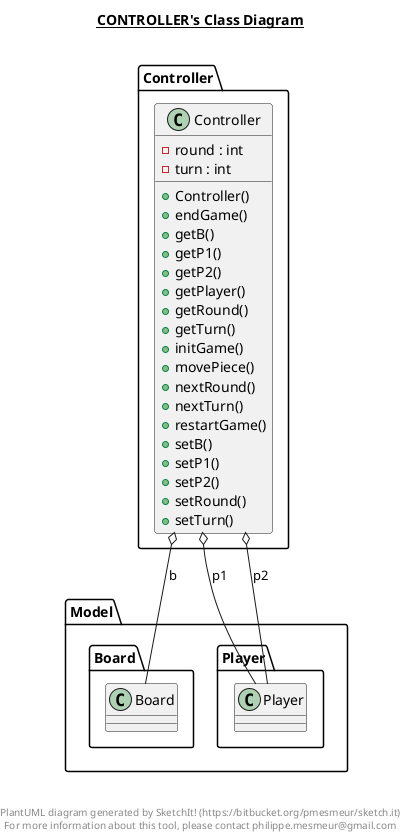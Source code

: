 @startuml

title __CONTROLLER's Class Diagram__\n

  namespace Controller {
    class Controller.Controller {
        - round : int
        - turn : int
        + Controller()
        + endGame()
        + getB()
        + getP1()
        + getP2()
        + getPlayer()
        + getRound()
        + getTurn()
        + initGame()
        + movePiece()
        + nextRound()
        + nextTurn()
        + restartGame()
        + setB()
        + setP1()
        + setP2()
        + setRound()
        + setTurn()
    }
  }
  

  Controller.Controller o-- Model.Board.Board : b
  Controller.Controller o-- Model.Player.Player : p1
  Controller.Controller o-- Model.Player.Player : p2


right footer


PlantUML diagram generated by SketchIt! (https://bitbucket.org/pmesmeur/sketch.it)
For more information about this tool, please contact philippe.mesmeur@gmail.com
endfooter

@enduml
